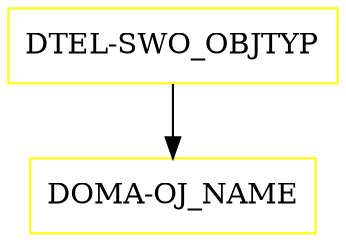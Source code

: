 digraph G {
  "DTEL-SWO_OBJTYP" [shape=box,color=yellow];
  "DOMA-OJ_NAME" [shape=box,color=yellow,URL="./DOMA_OJ_NAME.html"];
  "DTEL-SWO_OBJTYP" -> "DOMA-OJ_NAME";
}
